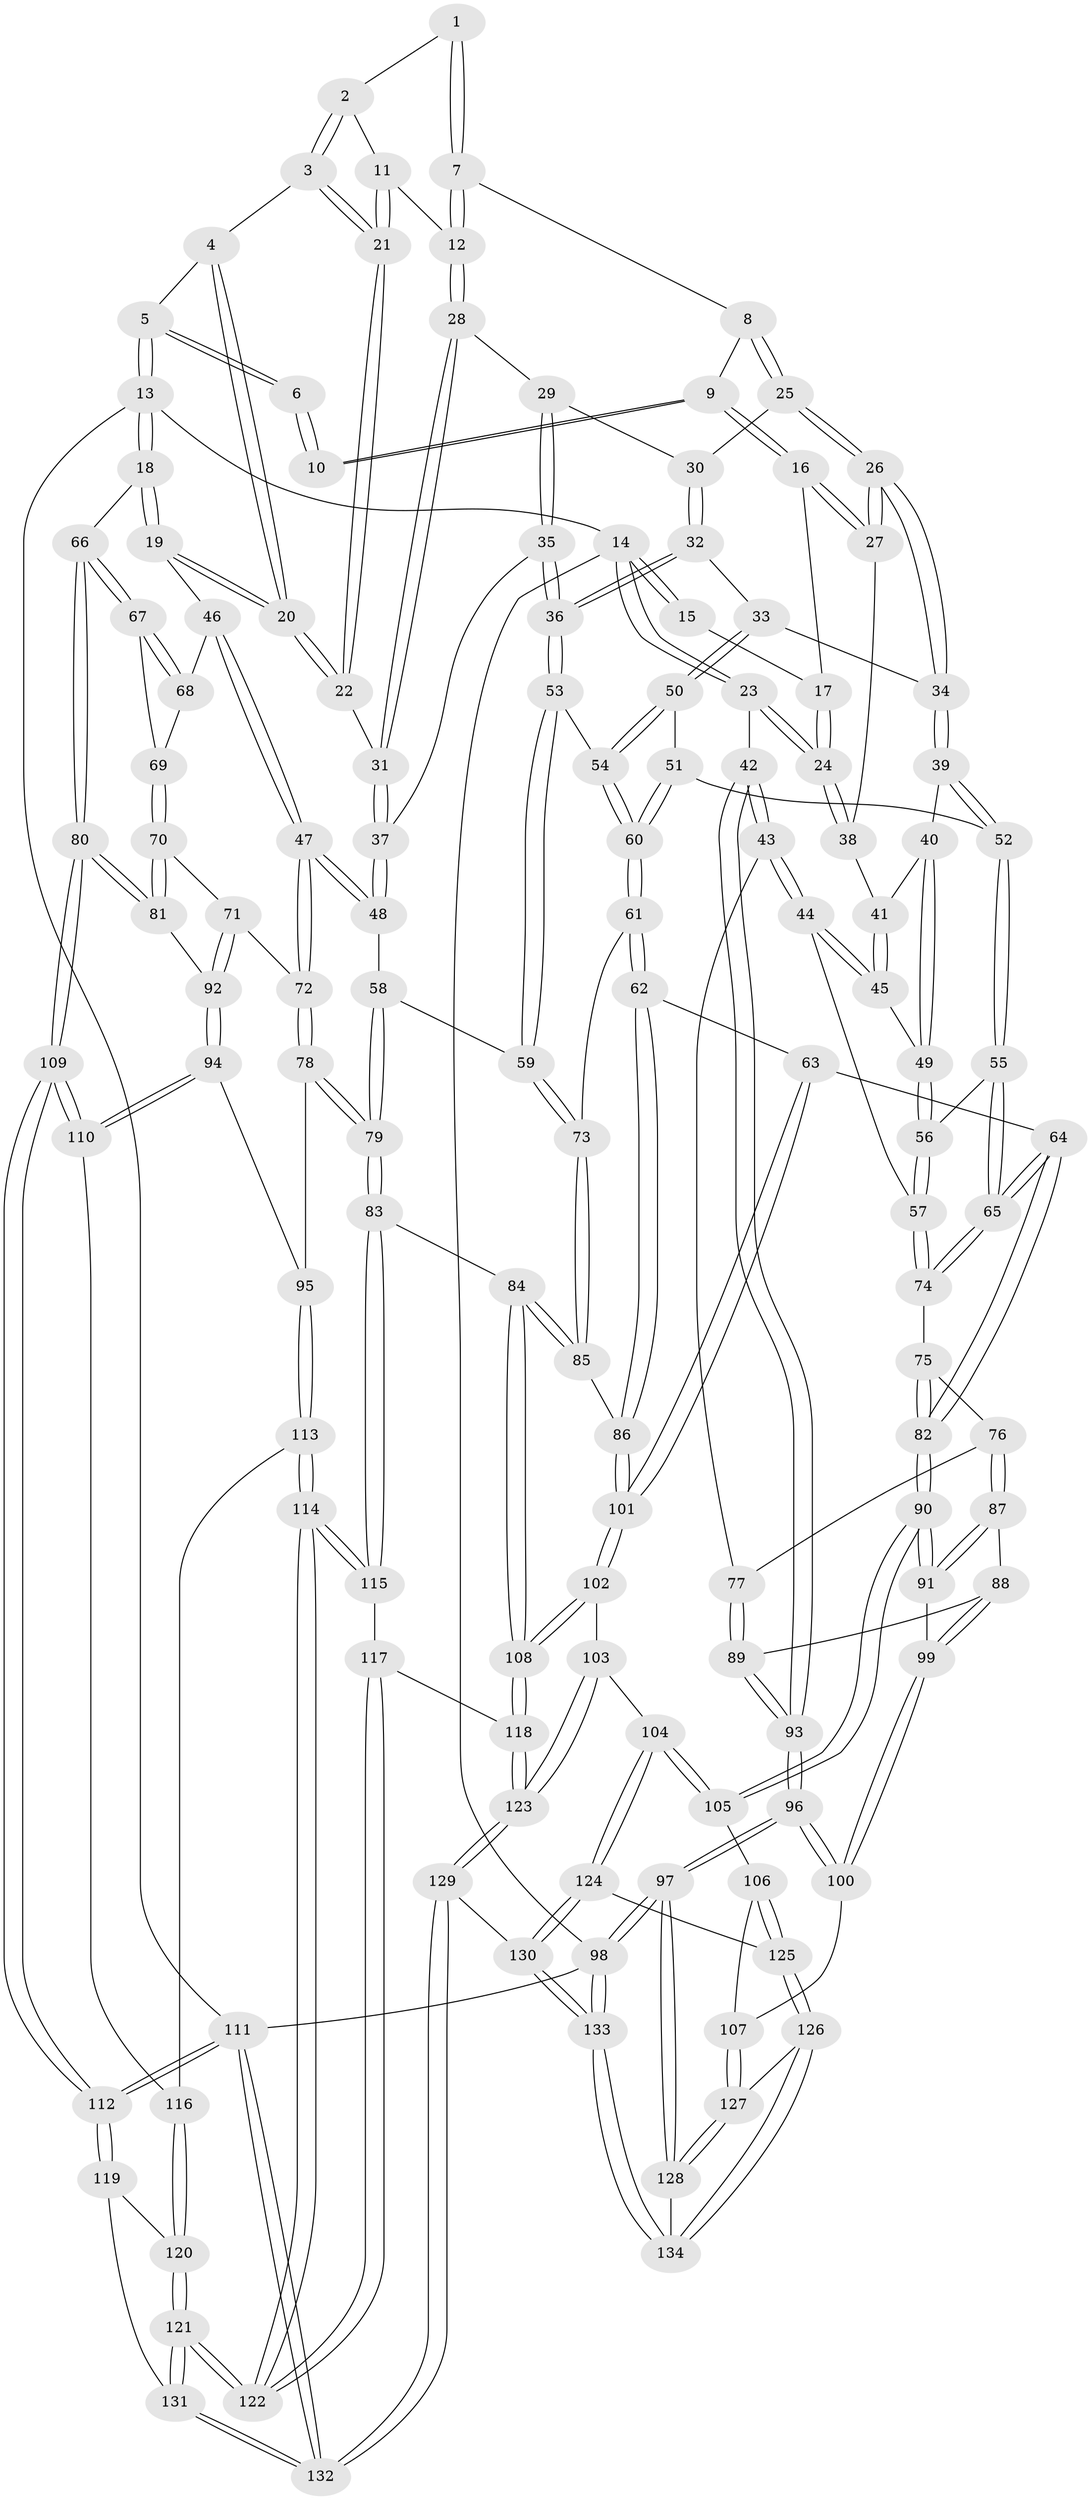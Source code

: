 // coarse degree distribution, {3: 0.11940298507462686, 4: 0.26865671641791045, 6: 0.14925373134328357, 7: 0.04477611940298507, 5: 0.373134328358209, 2: 0.029850746268656716, 8: 0.014925373134328358}
// Generated by graph-tools (version 1.1) at 2025/06/03/04/25 22:06:15]
// undirected, 134 vertices, 332 edges
graph export_dot {
graph [start="1"]
  node [color=gray90,style=filled];
  1 [pos="+0.5820573028299696+0"];
  2 [pos="+0.6275385126678781+0"];
  3 [pos="+0.804534964533981+0.04910871083814166"];
  4 [pos="+0.8862891150238204+0"];
  5 [pos="+1+0"];
  6 [pos="+0.5600159491633342+0"];
  7 [pos="+0.5315246141790534+0.12625194910702783"];
  8 [pos="+0.46848465241655446+0.11285950909102199"];
  9 [pos="+0.39245087849219235+0.018814429947684338"];
  10 [pos="+0.3513994908613384+0"];
  11 [pos="+0.6488874225186904+0.07780571487666565"];
  12 [pos="+0.5494985575357755+0.13951865762593293"];
  13 [pos="+1+0"];
  14 [pos="+0+0"];
  15 [pos="+0.22206038364800565+0"];
  16 [pos="+0.2929647349199598+0.20007149903904384"];
  17 [pos="+0.1986164346323747+0.08905029370995574"];
  18 [pos="+1+0.24905209819098456"];
  19 [pos="+0.964546684973956+0.28475852930774204"];
  20 [pos="+0.9357884888143457+0.26372505083602105"];
  21 [pos="+0.7544938718654458+0.13696156012132182"];
  22 [pos="+0.7592071845199106+0.1985100633411749"];
  23 [pos="+0+0.304421184763968"];
  24 [pos="+0+0.26547549742153237"];
  25 [pos="+0.4102725905675625+0.2154741531341618"];
  26 [pos="+0.35722057304082655+0.240177354895584"];
  27 [pos="+0.29411819190699817+0.20725926157489036"];
  28 [pos="+0.5691911005555923+0.20469191978663376"];
  29 [pos="+0.5402580341065742+0.23974412680163978"];
  30 [pos="+0.5077622369598402+0.2477282924834475"];
  31 [pos="+0.7105558002347989+0.24341096385658637"];
  32 [pos="+0.4839614503677107+0.2891039295623558"];
  33 [pos="+0.43966063929875643+0.3337401570343802"];
  34 [pos="+0.3600711985124741+0.24933067437118103"];
  35 [pos="+0.5696281414764369+0.36934883710433164"];
  36 [pos="+0.5589288871323067+0.38037569258422316"];
  37 [pos="+0.6932081824554267+0.33730631888148466"];
  38 [pos="+0.26410620724440537+0.23092555792026853"];
  39 [pos="+0.3325509613011415+0.36270238352874895"];
  40 [pos="+0.29158468166593593+0.3538711860955097"];
  41 [pos="+0.25904830795637207+0.25334636038277214"];
  42 [pos="+0+0.35642744486054245"];
  43 [pos="+0+0.36842235738485674"];
  44 [pos="+0.11901614519263924+0.397629739441175"];
  45 [pos="+0.20813955334385936+0.3735717578553714"];
  46 [pos="+0.88876673806305+0.4008752282173535"];
  47 [pos="+0.799484006233518+0.45022108429257274"];
  48 [pos="+0.7525241738144091+0.4357586577143247"];
  49 [pos="+0.2172675612216549+0.3767484019645113"];
  50 [pos="+0.45198669038567346+0.38700642703361127"];
  51 [pos="+0.3724448524381318+0.41468858331819675"];
  52 [pos="+0.35289744378911975+0.4150570936912204"];
  53 [pos="+0.5312418697555533+0.4149153773612272"];
  54 [pos="+0.5032540859507855+0.41344479730594286"];
  55 [pos="+0.3189878699284961+0.44818317605954333"];
  56 [pos="+0.279163095341017+0.43105848812358083"];
  57 [pos="+0.20347733724999373+0.4788710626885454"];
  58 [pos="+0.7295324363814062+0.4534892756831243"];
  59 [pos="+0.5972729696280957+0.5344627104877265"];
  60 [pos="+0.4290728669502826+0.5239905998673773"];
  61 [pos="+0.4205698878244083+0.5612882086259768"];
  62 [pos="+0.40025654166261754+0.5814930797639815"];
  63 [pos="+0.33125843047862513+0.5998375834390152"];
  64 [pos="+0.3209168947027553+0.5988606970430304"];
  65 [pos="+0.3074823838663391+0.5511231559523483"];
  66 [pos="+1+0.5513255606677067"];
  67 [pos="+1+0.5179343132286987"];
  68 [pos="+0.9041657763120794+0.4218962878486456"];
  69 [pos="+0.9376092914099073+0.5455048738488703"];
  70 [pos="+0.8993304016311005+0.5910885458601504"];
  71 [pos="+0.8610062933696992+0.5939931264263923"];
  72 [pos="+0.8299262702092987+0.5888548837920263"];
  73 [pos="+0.5959639893030182+0.5410225021624255"];
  74 [pos="+0.20863051416344378+0.4890476160337835"];
  75 [pos="+0.16310635451054062+0.5598196005535835"];
  76 [pos="+0.0904716673379365+0.5726114172411078"];
  77 [pos="+0.09004431715094172+0.5723107675678544"];
  78 [pos="+0.7635551301040822+0.6645434761152222"];
  79 [pos="+0.7071055905946265+0.6832857224385871"];
  80 [pos="+1+0.6678390867157898"];
  81 [pos="+1+0.66651753931882"];
  82 [pos="+0.31425150664839707+0.604246568204156"];
  83 [pos="+0.6825095984513342+0.6937534501647408"];
  84 [pos="+0.661567663379654+0.6951897651522082"];
  85 [pos="+0.6201538479222835+0.6499240263538579"];
  86 [pos="+0.5001897815378342+0.6649389164551187"];
  87 [pos="+0.11891383732542503+0.6318643123762403"];
  88 [pos="+0.08037821743687043+0.6842270219551461"];
  89 [pos="+0.03447252966033232+0.6785043391231993"];
  90 [pos="+0.2368494715062158+0.7193381570490235"];
  91 [pos="+0.17574767081912104+0.6810216904717385"];
  92 [pos="+0.920949028820806+0.726157729370922"];
  93 [pos="+0+0.858989878385559"];
  94 [pos="+0.9178661519155541+0.7298902977545663"];
  95 [pos="+0.8645118101913787+0.7476443775336449"];
  96 [pos="+0+0.9289430683617628"];
  97 [pos="+0+1"];
  98 [pos="+0+1"];
  99 [pos="+0.07346446027919423+0.7282812411741563"];
  100 [pos="+0.04085980846858046+0.7953987507198897"];
  101 [pos="+0.4364955377131781+0.7569609030089631"];
  102 [pos="+0.43556208637462296+0.780259453736848"];
  103 [pos="+0.43390770789044214+0.7822829746080077"];
  104 [pos="+0.37837420950617273+0.8252010274813444"];
  105 [pos="+0.23681760155477713+0.7293543123770391"];
  106 [pos="+0.20169150698643104+0.776157958422256"];
  107 [pos="+0.19014519846526923+0.7888130564066216"];
  108 [pos="+0.6149214654848465+0.793933829880236"];
  109 [pos="+1+0.8672578275274889"];
  110 [pos="+0.9498718358619109+0.7890092493612687"];
  111 [pos="+1+1"];
  112 [pos="+1+0.8792763464094171"];
  113 [pos="+0.8537767476405528+0.8116214019617283"];
  114 [pos="+0.8156810022432186+0.8531060309124291"];
  115 [pos="+0.7881840638382918+0.8310157214678687"];
  116 [pos="+0.92066431745787+0.8291448700201992"];
  117 [pos="+0.6767532334677828+0.8578357157329308"];
  118 [pos="+0.6166067090160481+0.8276473947354255"];
  119 [pos="+0.9769734179793285+0.8783956012132329"];
  120 [pos="+0.9284543235462126+0.8431108022361808"];
  121 [pos="+0.8161831619554062+0.9795931166144977"];
  122 [pos="+0.8155379932331593+0.9771987273620512"];
  123 [pos="+0.564962182450153+0.9547301886399395"];
  124 [pos="+0.3721998139180775+0.883127150360552"];
  125 [pos="+0.3022872425483534+0.8894482036555057"];
  126 [pos="+0.21854378434623395+0.9147351603689953"];
  127 [pos="+0.1906948969817213+0.8502009511247776"];
  128 [pos="+0+1"];
  129 [pos="+0.510904748990551+1"];
  130 [pos="+0.48755310324308554+1"];
  131 [pos="+0.8178286867625577+0.9897695028756766"];
  132 [pos="+0.7992563529218599+1"];
  133 [pos="+0.38240763203278144+1"];
  134 [pos="+0.2140371925846539+0.9382162402665165"];
  1 -- 2;
  1 -- 7;
  1 -- 7;
  2 -- 3;
  2 -- 3;
  2 -- 11;
  3 -- 4;
  3 -- 21;
  3 -- 21;
  4 -- 5;
  4 -- 20;
  4 -- 20;
  5 -- 6;
  5 -- 6;
  5 -- 13;
  5 -- 13;
  6 -- 10;
  6 -- 10;
  7 -- 8;
  7 -- 12;
  7 -- 12;
  8 -- 9;
  8 -- 25;
  8 -- 25;
  9 -- 10;
  9 -- 10;
  9 -- 16;
  9 -- 16;
  11 -- 12;
  11 -- 21;
  11 -- 21;
  12 -- 28;
  12 -- 28;
  13 -- 14;
  13 -- 18;
  13 -- 18;
  13 -- 111;
  14 -- 15;
  14 -- 15;
  14 -- 23;
  14 -- 23;
  14 -- 98;
  15 -- 17;
  16 -- 17;
  16 -- 27;
  16 -- 27;
  17 -- 24;
  17 -- 24;
  18 -- 19;
  18 -- 19;
  18 -- 66;
  19 -- 20;
  19 -- 20;
  19 -- 46;
  20 -- 22;
  20 -- 22;
  21 -- 22;
  21 -- 22;
  22 -- 31;
  23 -- 24;
  23 -- 24;
  23 -- 42;
  24 -- 38;
  24 -- 38;
  25 -- 26;
  25 -- 26;
  25 -- 30;
  26 -- 27;
  26 -- 27;
  26 -- 34;
  26 -- 34;
  27 -- 38;
  28 -- 29;
  28 -- 31;
  28 -- 31;
  29 -- 30;
  29 -- 35;
  29 -- 35;
  30 -- 32;
  30 -- 32;
  31 -- 37;
  31 -- 37;
  32 -- 33;
  32 -- 36;
  32 -- 36;
  33 -- 34;
  33 -- 50;
  33 -- 50;
  34 -- 39;
  34 -- 39;
  35 -- 36;
  35 -- 36;
  35 -- 37;
  36 -- 53;
  36 -- 53;
  37 -- 48;
  37 -- 48;
  38 -- 41;
  39 -- 40;
  39 -- 52;
  39 -- 52;
  40 -- 41;
  40 -- 49;
  40 -- 49;
  41 -- 45;
  41 -- 45;
  42 -- 43;
  42 -- 43;
  42 -- 93;
  42 -- 93;
  43 -- 44;
  43 -- 44;
  43 -- 77;
  44 -- 45;
  44 -- 45;
  44 -- 57;
  45 -- 49;
  46 -- 47;
  46 -- 47;
  46 -- 68;
  47 -- 48;
  47 -- 48;
  47 -- 72;
  47 -- 72;
  48 -- 58;
  49 -- 56;
  49 -- 56;
  50 -- 51;
  50 -- 54;
  50 -- 54;
  51 -- 52;
  51 -- 60;
  51 -- 60;
  52 -- 55;
  52 -- 55;
  53 -- 54;
  53 -- 59;
  53 -- 59;
  54 -- 60;
  54 -- 60;
  55 -- 56;
  55 -- 65;
  55 -- 65;
  56 -- 57;
  56 -- 57;
  57 -- 74;
  57 -- 74;
  58 -- 59;
  58 -- 79;
  58 -- 79;
  59 -- 73;
  59 -- 73;
  60 -- 61;
  60 -- 61;
  61 -- 62;
  61 -- 62;
  61 -- 73;
  62 -- 63;
  62 -- 86;
  62 -- 86;
  63 -- 64;
  63 -- 101;
  63 -- 101;
  64 -- 65;
  64 -- 65;
  64 -- 82;
  64 -- 82;
  65 -- 74;
  65 -- 74;
  66 -- 67;
  66 -- 67;
  66 -- 80;
  66 -- 80;
  67 -- 68;
  67 -- 68;
  67 -- 69;
  68 -- 69;
  69 -- 70;
  69 -- 70;
  70 -- 71;
  70 -- 81;
  70 -- 81;
  71 -- 72;
  71 -- 92;
  71 -- 92;
  72 -- 78;
  72 -- 78;
  73 -- 85;
  73 -- 85;
  74 -- 75;
  75 -- 76;
  75 -- 82;
  75 -- 82;
  76 -- 77;
  76 -- 87;
  76 -- 87;
  77 -- 89;
  77 -- 89;
  78 -- 79;
  78 -- 79;
  78 -- 95;
  79 -- 83;
  79 -- 83;
  80 -- 81;
  80 -- 81;
  80 -- 109;
  80 -- 109;
  81 -- 92;
  82 -- 90;
  82 -- 90;
  83 -- 84;
  83 -- 115;
  83 -- 115;
  84 -- 85;
  84 -- 85;
  84 -- 108;
  84 -- 108;
  85 -- 86;
  86 -- 101;
  86 -- 101;
  87 -- 88;
  87 -- 91;
  87 -- 91;
  88 -- 89;
  88 -- 99;
  88 -- 99;
  89 -- 93;
  89 -- 93;
  90 -- 91;
  90 -- 91;
  90 -- 105;
  90 -- 105;
  91 -- 99;
  92 -- 94;
  92 -- 94;
  93 -- 96;
  93 -- 96;
  94 -- 95;
  94 -- 110;
  94 -- 110;
  95 -- 113;
  95 -- 113;
  96 -- 97;
  96 -- 97;
  96 -- 100;
  96 -- 100;
  97 -- 98;
  97 -- 98;
  97 -- 128;
  97 -- 128;
  98 -- 133;
  98 -- 133;
  98 -- 111;
  99 -- 100;
  99 -- 100;
  100 -- 107;
  101 -- 102;
  101 -- 102;
  102 -- 103;
  102 -- 108;
  102 -- 108;
  103 -- 104;
  103 -- 123;
  103 -- 123;
  104 -- 105;
  104 -- 105;
  104 -- 124;
  104 -- 124;
  105 -- 106;
  106 -- 107;
  106 -- 125;
  106 -- 125;
  107 -- 127;
  107 -- 127;
  108 -- 118;
  108 -- 118;
  109 -- 110;
  109 -- 110;
  109 -- 112;
  109 -- 112;
  110 -- 116;
  111 -- 112;
  111 -- 112;
  111 -- 132;
  111 -- 132;
  112 -- 119;
  112 -- 119;
  113 -- 114;
  113 -- 114;
  113 -- 116;
  114 -- 115;
  114 -- 115;
  114 -- 122;
  114 -- 122;
  115 -- 117;
  116 -- 120;
  116 -- 120;
  117 -- 118;
  117 -- 122;
  117 -- 122;
  118 -- 123;
  118 -- 123;
  119 -- 120;
  119 -- 131;
  120 -- 121;
  120 -- 121;
  121 -- 122;
  121 -- 122;
  121 -- 131;
  121 -- 131;
  123 -- 129;
  123 -- 129;
  124 -- 125;
  124 -- 130;
  124 -- 130;
  125 -- 126;
  125 -- 126;
  126 -- 127;
  126 -- 134;
  126 -- 134;
  127 -- 128;
  127 -- 128;
  128 -- 134;
  129 -- 130;
  129 -- 132;
  129 -- 132;
  130 -- 133;
  130 -- 133;
  131 -- 132;
  131 -- 132;
  133 -- 134;
  133 -- 134;
}
